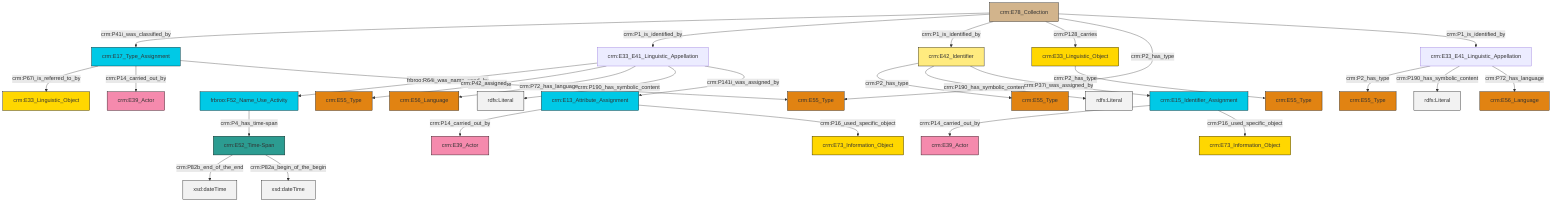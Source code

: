 graph TD
classDef Literal fill:#f2f2f2,stroke:#000000;
classDef CRM_Entity fill:#FFFFFF,stroke:#000000;
classDef Temporal_Entity fill:#00C9E6, stroke:#000000;
classDef Type fill:#E18312, stroke:#000000;
classDef Time-Span fill:#2C9C91, stroke:#000000;
classDef Appellation fill:#FFEB7F, stroke:#000000;
classDef Place fill:#008836, stroke:#000000;
classDef Persistent_Item fill:#B266B2, stroke:#000000;
classDef Conceptual_Object fill:#FFD700, stroke:#000000;
classDef Physical_Thing fill:#D2B48C, stroke:#000000;
classDef Actor fill:#f58aad, stroke:#000000;
classDef PC_Classes fill:#4ce600, stroke:#000000;
classDef Multi fill:#cccccc,stroke:#000000;

2["crm:E78_Collection"]:::Physical_Thing -->|crm:P41i_was_classified_by| 3["crm:E17_Type_Assignment"]:::Temporal_Entity
6["crm:E33_E41_Linguistic_Appellation"]:::Default -->|frbroo:R64i_was_name_used_by| 7["frbroo:F52_Name_Use_Activity"]:::Temporal_Entity
6["crm:E33_E41_Linguistic_Appellation"]:::Default -->|crm:P2_has_type| 8["crm:E55_Type"]:::Type
3["crm:E17_Type_Assignment"]:::Temporal_Entity -->|crm:P67i_is_referred_to_by| 11["crm:E33_Linguistic_Object"]:::Conceptual_Object
2["crm:E78_Collection"]:::Physical_Thing -->|crm:P1_is_identified_by| 6["crm:E33_E41_Linguistic_Appellation"]:::Default
12["crm:E33_E41_Linguistic_Appellation"]:::Default -->|crm:P2_has_type| 14["crm:E55_Type"]:::Type
15["crm:E52_Time-Span"]:::Time-Span -->|crm:P82b_end_of_the_end| 16[xsd:dateTime]:::Literal
0["crm:E13_Attribute_Assignment"]:::Temporal_Entity -->|crm:P14_carried_out_by| 9["crm:E39_Actor"]:::Actor
12["crm:E33_E41_Linguistic_Appellation"]:::Default -->|crm:P190_has_symbolic_content| 21[rdfs:Literal]:::Literal
3["crm:E17_Type_Assignment"]:::Temporal_Entity -->|crm:P14_carried_out_by| 4["crm:E39_Actor"]:::Actor
12["crm:E33_E41_Linguistic_Appellation"]:::Default -->|crm:P72_has_language| 17["crm:E56_Language"]:::Type
7["frbroo:F52_Name_Use_Activity"]:::Temporal_Entity -->|crm:P4_has_time-span| 15["crm:E52_Time-Span"]:::Time-Span
6["crm:E33_E41_Linguistic_Appellation"]:::Default -->|crm:P72_has_language| 24["crm:E56_Language"]:::Type
0["crm:E13_Attribute_Assignment"]:::Temporal_Entity -->|crm:P16_used_specific_object| 25["crm:E73_Information_Object"]:::Conceptual_Object
6["crm:E33_E41_Linguistic_Appellation"]:::Default -->|crm:P190_has_symbolic_content| 30[rdfs:Literal]:::Literal
15["crm:E52_Time-Span"]:::Time-Span -->|crm:P82a_begin_of_the_begin| 31[xsd:dateTime]:::Literal
33["crm:E15_Identifier_Assignment"]:::Temporal_Entity -->|crm:P14_carried_out_by| 22["crm:E39_Actor"]:::Actor
35["crm:E42_Identifier"]:::Appellation -->|crm:P2_has_type| 36["crm:E55_Type"]:::Type
6["crm:E33_E41_Linguistic_Appellation"]:::Default -->|crm:P141i_was_assigned_by| 0["crm:E13_Attribute_Assignment"]:::Temporal_Entity
3["crm:E17_Type_Assignment"]:::Temporal_Entity -->|crm:P42_assigned| 19["crm:E55_Type"]:::Type
2["crm:E78_Collection"]:::Physical_Thing -->|crm:P1_is_identified_by| 35["crm:E42_Identifier"]:::Appellation
33["crm:E15_Identifier_Assignment"]:::Temporal_Entity -->|crm:P16_used_specific_object| 40["crm:E73_Information_Object"]:::Conceptual_Object
35["crm:E42_Identifier"]:::Appellation -->|crm:P190_has_symbolic_content| 43[rdfs:Literal]:::Literal
2["crm:E78_Collection"]:::Physical_Thing -->|crm:P128_carries| 44["crm:E33_Linguistic_Object"]:::Conceptual_Object
35["crm:E42_Identifier"]:::Appellation -->|crm:P37i_was_assigned_by| 33["crm:E15_Identifier_Assignment"]:::Temporal_Entity
2["crm:E78_Collection"]:::Physical_Thing -->|crm:P2_has_type| 19["crm:E55_Type"]:::Type
44["crm:E33_Linguistic_Object"]:::Conceptual_Object -->|crm:P2_has_type| 28["crm:E55_Type"]:::Type
2["crm:E78_Collection"]:::Physical_Thing -->|crm:P1_is_identified_by| 12["crm:E33_E41_Linguistic_Appellation"]:::Default